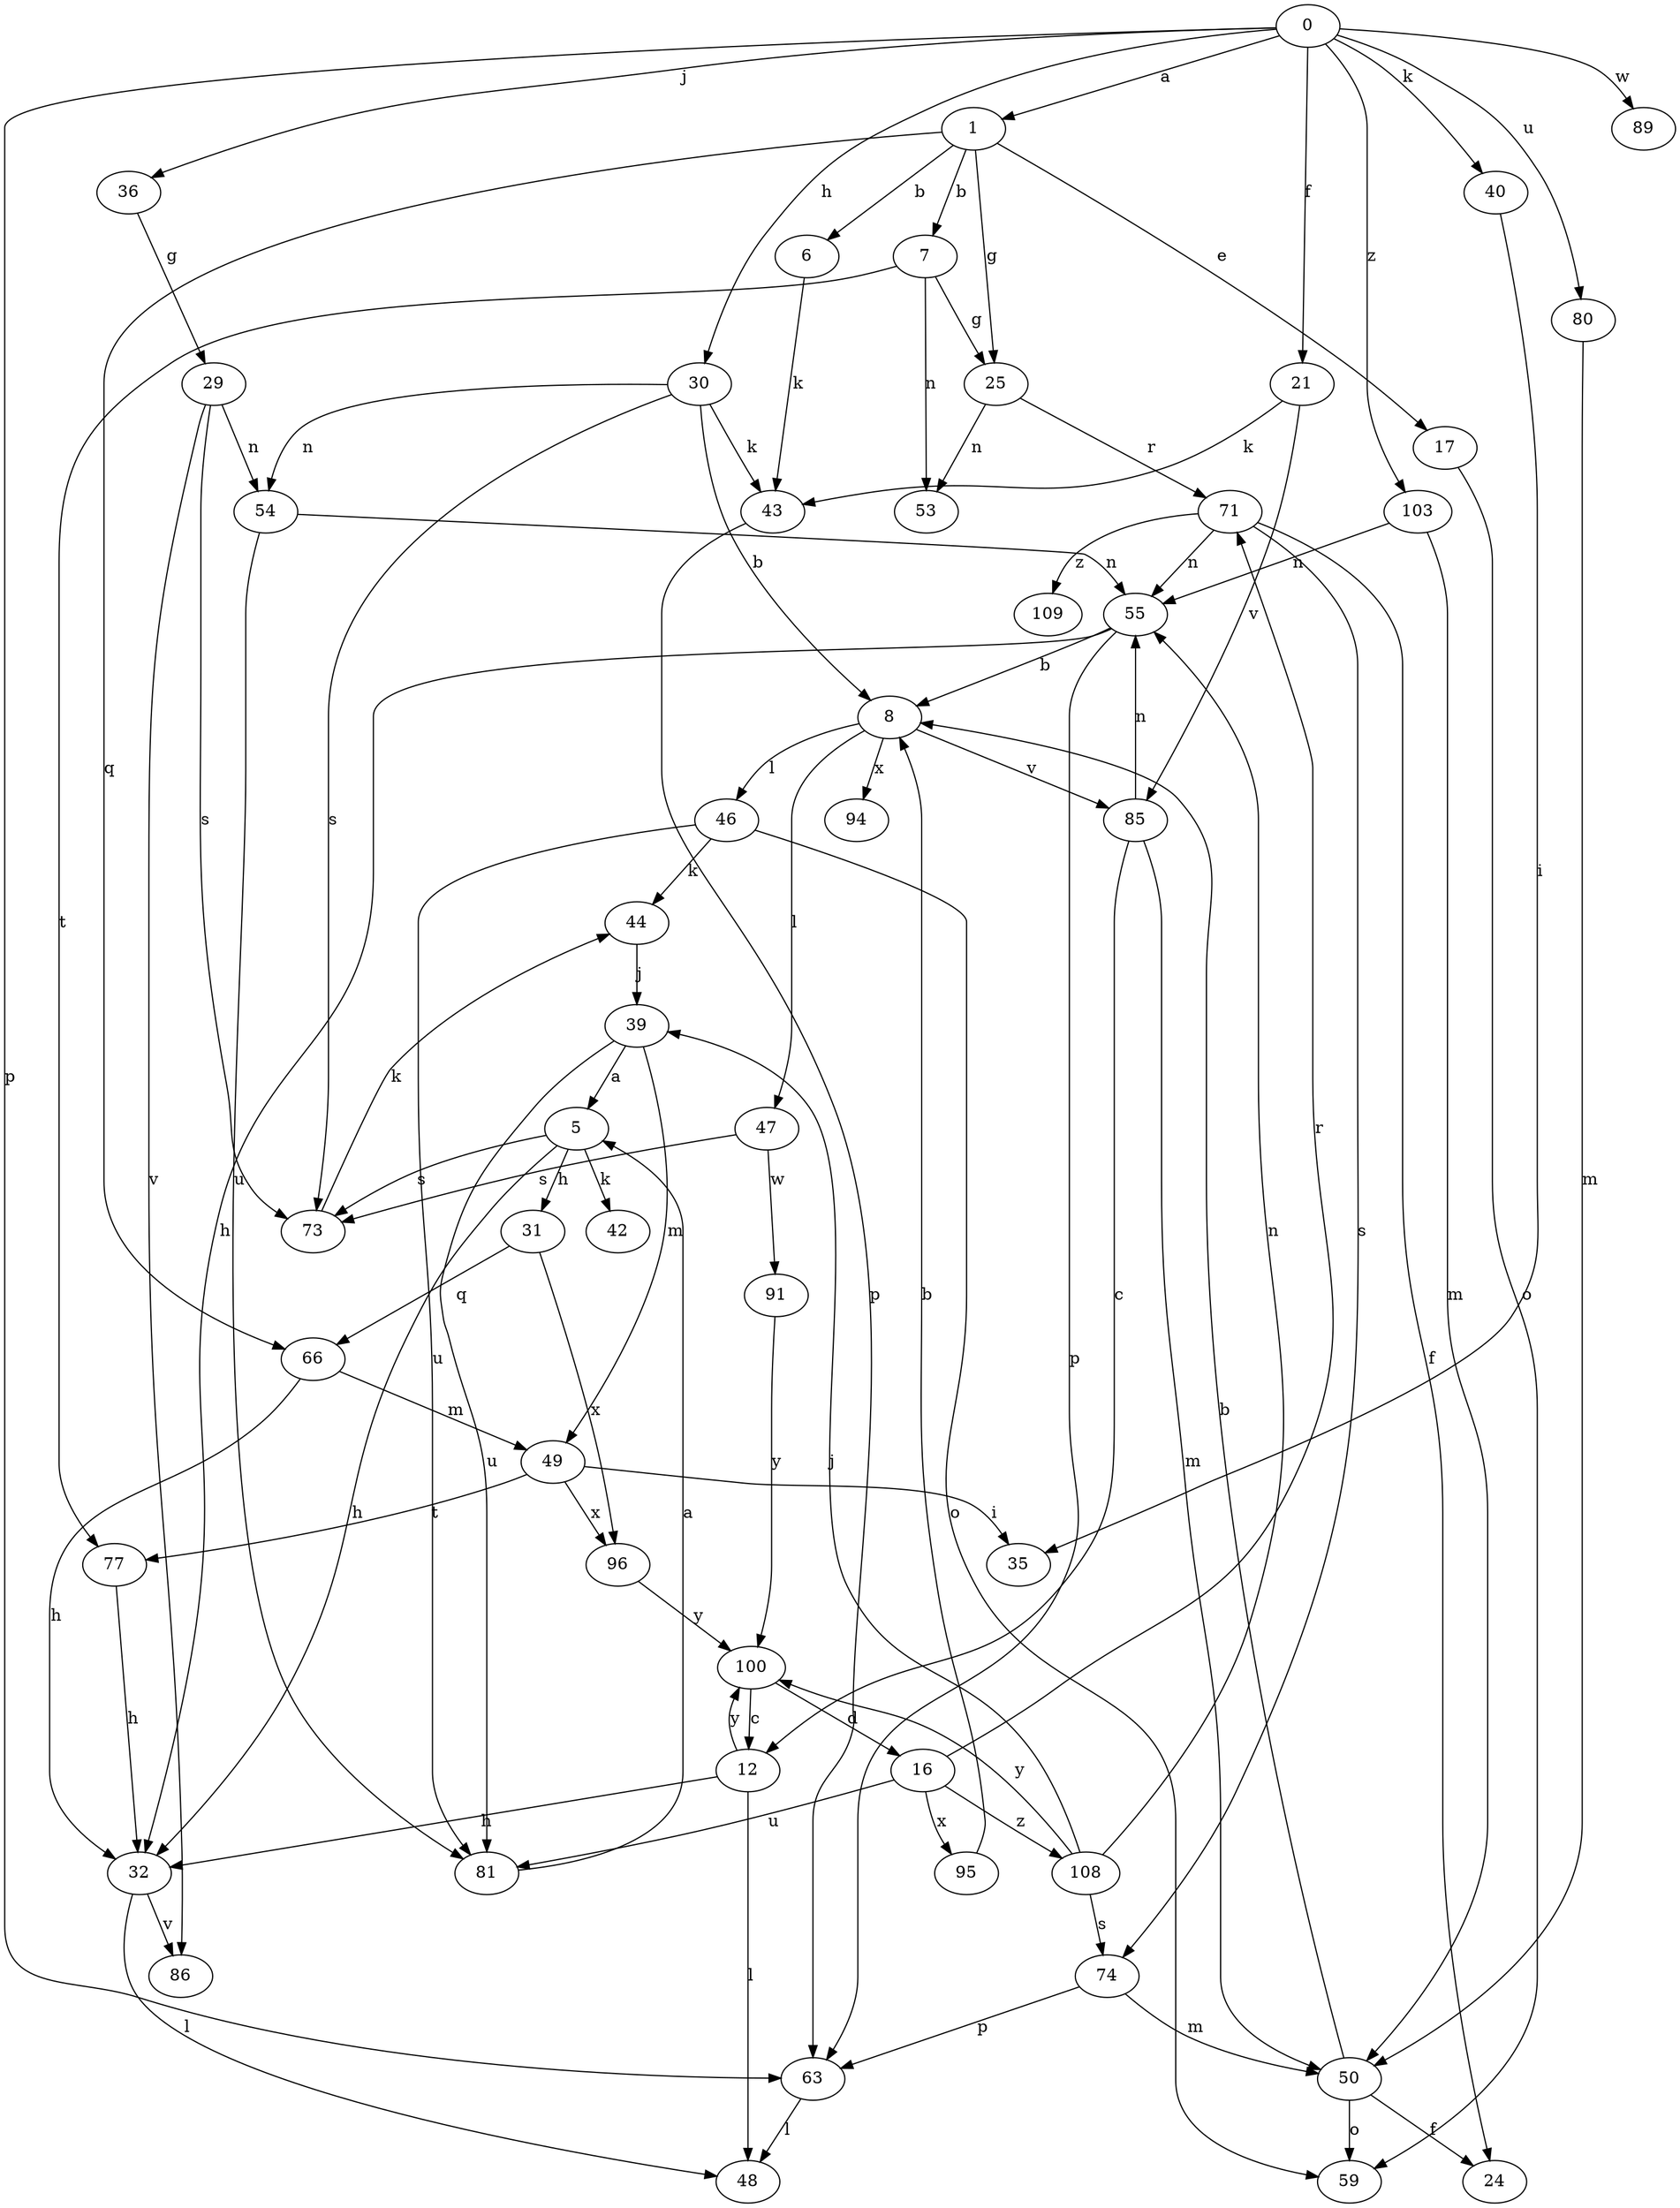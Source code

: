 strict digraph  {
1;
5;
6;
7;
8;
12;
16;
17;
21;
24;
25;
29;
30;
31;
32;
35;
36;
39;
40;
42;
43;
44;
46;
47;
48;
49;
50;
53;
54;
55;
59;
63;
66;
71;
73;
74;
77;
80;
81;
0;
85;
86;
89;
91;
94;
95;
96;
100;
103;
108;
109;
1 -> 6  [label=b];
1 -> 7  [label=b];
1 -> 17  [label=e];
1 -> 25  [label=g];
1 -> 66  [label=q];
5 -> 31  [label=h];
5 -> 32  [label=h];
5 -> 42  [label=k];
5 -> 73  [label=s];
6 -> 43  [label=k];
7 -> 25  [label=g];
7 -> 53  [label=n];
7 -> 77  [label=t];
8 -> 46  [label=l];
8 -> 47  [label=l];
8 -> 85  [label=v];
8 -> 94  [label=x];
12 -> 32  [label=h];
12 -> 48  [label=l];
12 -> 100  [label=y];
16 -> 71  [label=r];
16 -> 81  [label=u];
16 -> 95  [label=x];
16 -> 108  [label=z];
17 -> 59  [label=o];
21 -> 43  [label=k];
21 -> 85  [label=v];
25 -> 53  [label=n];
25 -> 71  [label=r];
29 -> 54  [label=n];
29 -> 73  [label=s];
29 -> 86  [label=v];
30 -> 8  [label=b];
30 -> 43  [label=k];
30 -> 54  [label=n];
30 -> 73  [label=s];
31 -> 66  [label=q];
31 -> 96  [label=x];
32 -> 48  [label=l];
32 -> 86  [label=v];
36 -> 29  [label=g];
39 -> 5  [label=a];
39 -> 49  [label=m];
39 -> 81  [label=u];
40 -> 35  [label=i];
43 -> 63  [label=p];
44 -> 39  [label=j];
46 -> 44  [label=k];
46 -> 59  [label=o];
46 -> 81  [label=u];
47 -> 73  [label=s];
47 -> 91  [label=w];
49 -> 35  [label=i];
49 -> 77  [label=t];
49 -> 96  [label=x];
50 -> 8  [label=b];
50 -> 24  [label=f];
50 -> 59  [label=o];
54 -> 55  [label=n];
54 -> 81  [label=u];
55 -> 8  [label=b];
55 -> 32  [label=h];
55 -> 63  [label=p];
63 -> 48  [label=l];
66 -> 32  [label=h];
66 -> 49  [label=m];
71 -> 24  [label=f];
71 -> 55  [label=n];
71 -> 74  [label=s];
71 -> 109  [label=z];
73 -> 44  [label=k];
74 -> 50  [label=m];
74 -> 63  [label=p];
77 -> 32  [label=h];
80 -> 50  [label=m];
81 -> 5  [label=a];
0 -> 1  [label=a];
0 -> 21  [label=f];
0 -> 30  [label=h];
0 -> 36  [label=j];
0 -> 40  [label=k];
0 -> 63  [label=p];
0 -> 80  [label=u];
0 -> 89  [label=w];
0 -> 103  [label=z];
85 -> 12  [label=c];
85 -> 50  [label=m];
85 -> 55  [label=n];
91 -> 100  [label=y];
95 -> 8  [label=b];
96 -> 100  [label=y];
100 -> 12  [label=c];
100 -> 16  [label=d];
103 -> 50  [label=m];
103 -> 55  [label=n];
108 -> 39  [label=j];
108 -> 55  [label=n];
108 -> 74  [label=s];
108 -> 100  [label=y];
}
